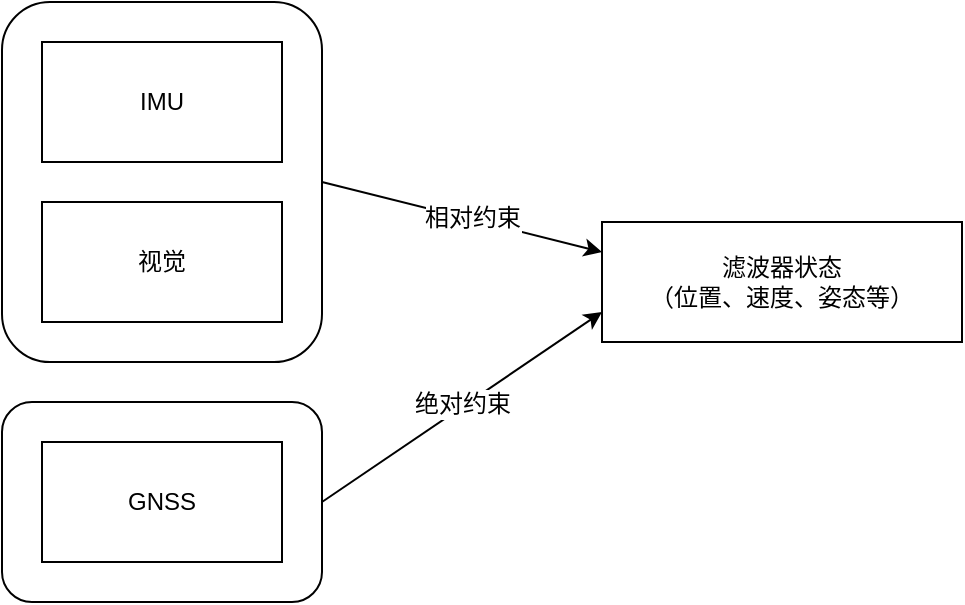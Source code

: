 <mxfile version="11.1.4" type="github"><diagram id="CwevqytWG0Xcj2BoBVdr" name="Page-1"><mxGraphModel dx="946" dy="579" grid="1" gridSize="10" guides="1" tooltips="1" connect="1" arrows="1" fold="1" page="1" pageScale="1" pageWidth="827" pageHeight="1169" math="0" shadow="0"><root><mxCell id="0"/><mxCell id="1" parent="0"/><mxCell id="YULJdQT34Wel55UYL89v-10" value="" style="rounded=1;whiteSpace=wrap;html=1;" vertex="1" parent="1"><mxGeometry x="140" y="310" width="160" height="100" as="geometry"/></mxCell><mxCell id="YULJdQT34Wel55UYL89v-7" value="" style="rounded=1;whiteSpace=wrap;html=1;" vertex="1" parent="1"><mxGeometry x="140" y="110" width="160" height="180" as="geometry"/></mxCell><mxCell id="YULJdQT34Wel55UYL89v-1" value="IMU" style="rounded=0;whiteSpace=wrap;html=1;" vertex="1" parent="1"><mxGeometry x="160" y="130" width="120" height="60" as="geometry"/></mxCell><mxCell id="YULJdQT34Wel55UYL89v-2" value="视觉" style="rounded=0;whiteSpace=wrap;html=1;" vertex="1" parent="1"><mxGeometry x="160" y="210" width="120" height="60" as="geometry"/></mxCell><mxCell id="YULJdQT34Wel55UYL89v-4" value="滤波器状态&lt;br&gt;（位置、速度、姿态等）" style="rounded=0;whiteSpace=wrap;html=1;" vertex="1" parent="1"><mxGeometry x="440" y="220" width="180" height="60" as="geometry"/></mxCell><mxCell id="YULJdQT34Wel55UYL89v-5" value="GNSS" style="rounded=0;whiteSpace=wrap;html=1;" vertex="1" parent="1"><mxGeometry x="160" y="330" width="120" height="60" as="geometry"/></mxCell><mxCell id="YULJdQT34Wel55UYL89v-8" value="" style="endArrow=classic;html=1;entryX=0;entryY=0.25;entryDx=0;entryDy=0;exitX=1;exitY=0.5;exitDx=0;exitDy=0;" edge="1" parent="1" source="YULJdQT34Wel55UYL89v-7" target="YULJdQT34Wel55UYL89v-4"><mxGeometry width="50" height="50" relative="1" as="geometry"><mxPoint x="140" y="460" as="sourcePoint"/><mxPoint x="190" y="410" as="targetPoint"/></mxGeometry></mxCell><mxCell id="YULJdQT34Wel55UYL89v-16" value="相对约束" style="text;html=1;resizable=0;points=[];align=center;verticalAlign=middle;labelBackgroundColor=#ffffff;" vertex="1" connectable="0" parent="YULJdQT34Wel55UYL89v-8"><mxGeometry x="0.069" y="1" relative="1" as="geometry"><mxPoint as="offset"/></mxGeometry></mxCell><mxCell id="YULJdQT34Wel55UYL89v-11" value="" style="endArrow=classic;html=1;entryX=0;entryY=0.75;entryDx=0;entryDy=0;exitX=1;exitY=0.5;exitDx=0;exitDy=0;" edge="1" parent="1" source="YULJdQT34Wel55UYL89v-10" target="YULJdQT34Wel55UYL89v-4"><mxGeometry width="50" height="50" relative="1" as="geometry"><mxPoint x="360" y="350" as="sourcePoint"/><mxPoint x="410" y="300" as="targetPoint"/></mxGeometry></mxCell><mxCell id="YULJdQT34Wel55UYL89v-15" value="绝对约束" style="text;html=1;resizable=0;points=[];align=center;verticalAlign=middle;labelBackgroundColor=#ffffff;" vertex="1" connectable="0" parent="YULJdQT34Wel55UYL89v-11"><mxGeometry x="0.01" y="1" relative="1" as="geometry"><mxPoint as="offset"/></mxGeometry></mxCell></root></mxGraphModel></diagram></mxfile>